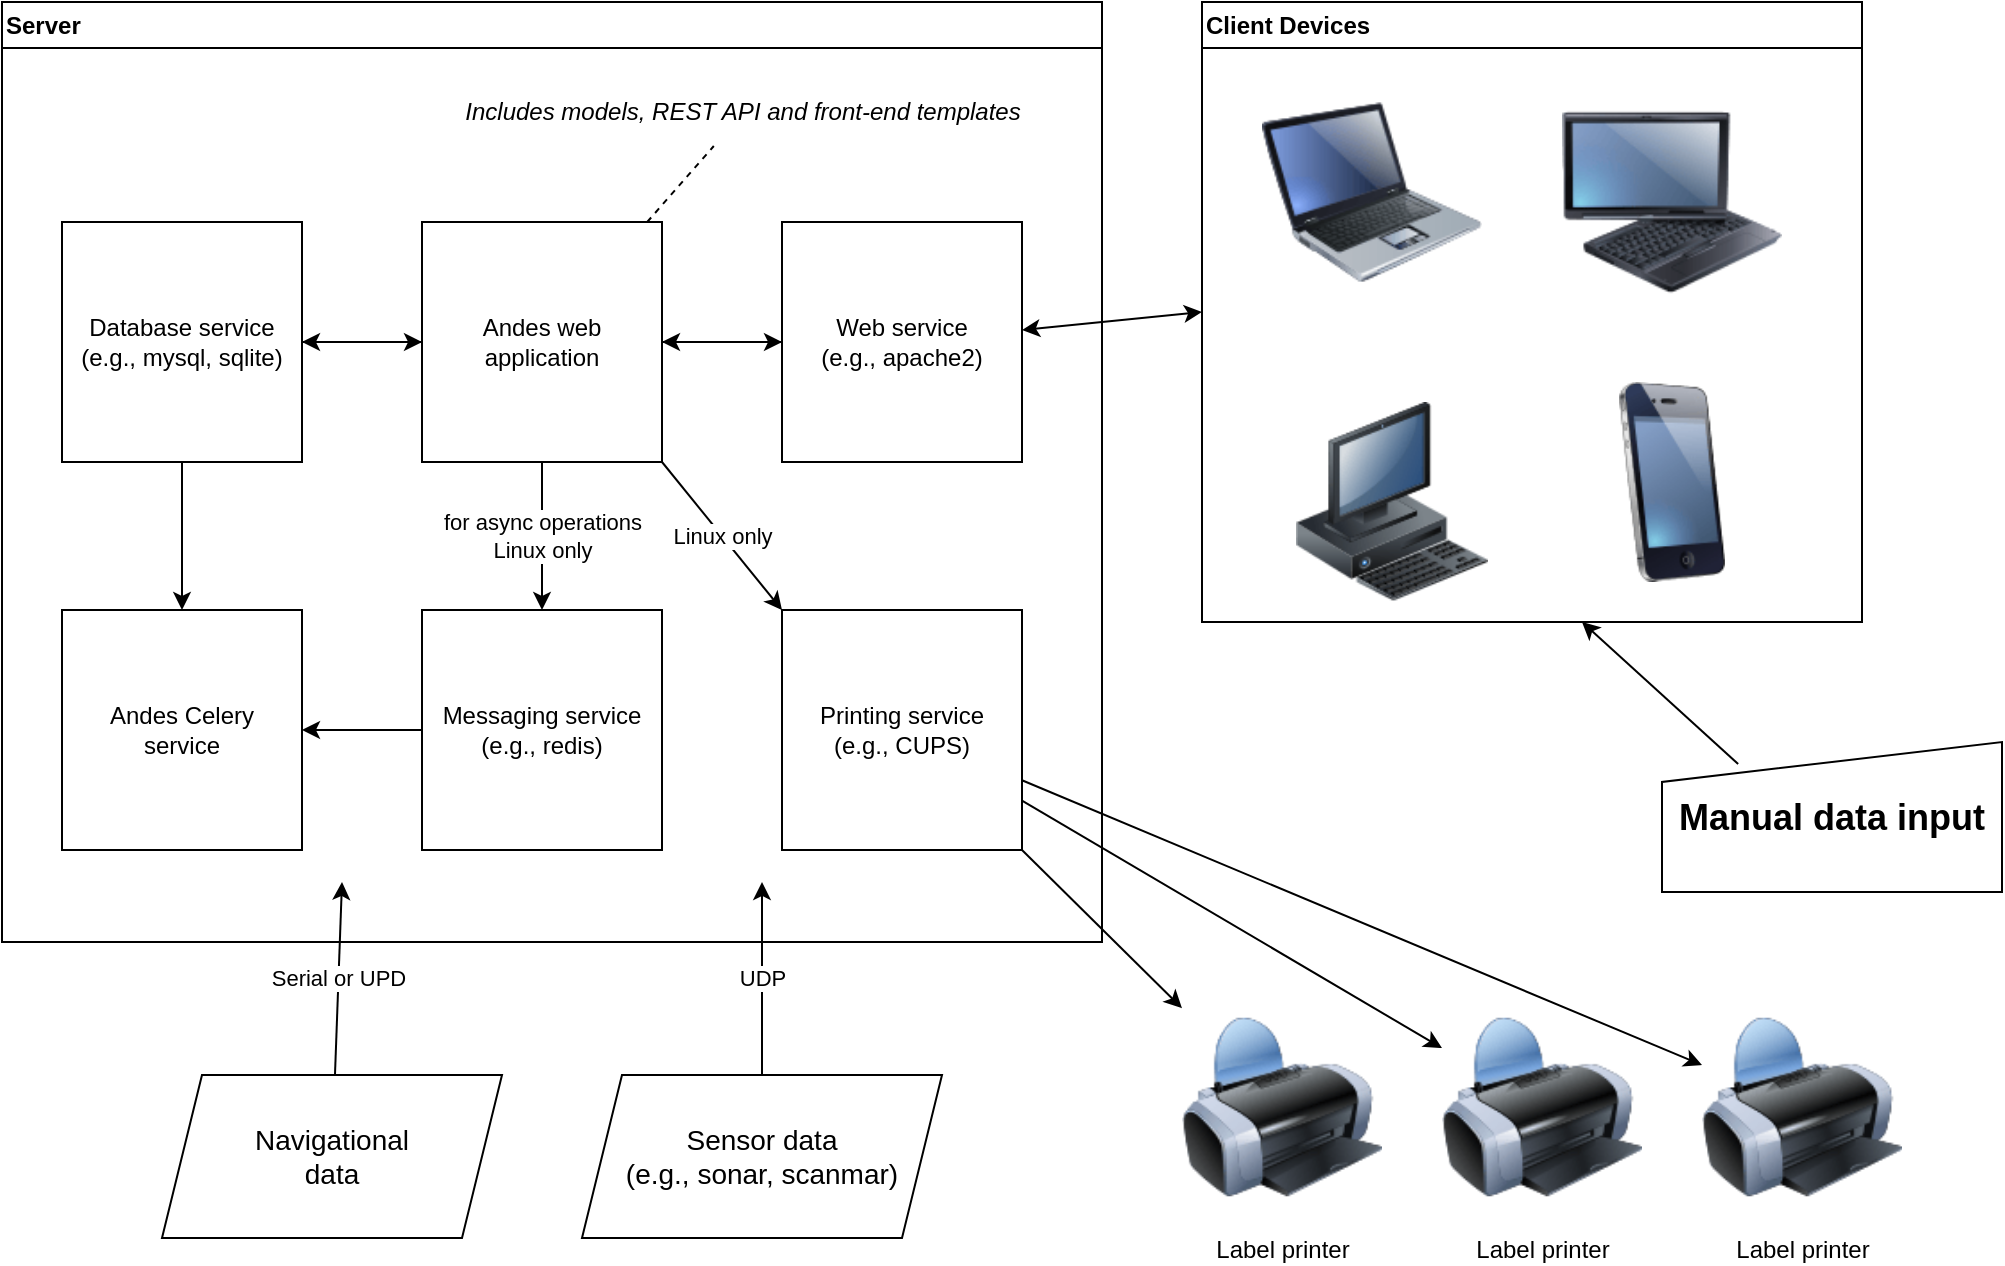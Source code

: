 <mxfile version="21.3.7" type="github">
  <diagram id="R2lEEEUBdFMjLlhIrx00" name="Page-1">
    <mxGraphModel dx="1194" dy="766" grid="1" gridSize="10" guides="1" tooltips="1" connect="1" arrows="1" fold="1" page="1" pageScale="1" pageWidth="1100" pageHeight="850" math="0" shadow="0" extFonts="Permanent Marker^https://fonts.googleapis.com/css?family=Permanent+Marker">
      <root>
        <mxCell id="0" />
        <mxCell id="1" parent="0" />
        <mxCell id="8GuR-a8V1e1RuhHZd9S7-1" value="Server" style="swimlane;whiteSpace=wrap;html=1;align=left;" vertex="1" parent="1">
          <mxGeometry x="10" y="10" width="550" height="470" as="geometry" />
        </mxCell>
        <mxCell id="8GuR-a8V1e1RuhHZd9S7-34" value="" style="rounded=0;orthogonalLoop=1;jettySize=auto;html=1;" edge="1" parent="8GuR-a8V1e1RuhHZd9S7-1" source="8GuR-a8V1e1RuhHZd9S7-2" target="8GuR-a8V1e1RuhHZd9S7-3">
          <mxGeometry relative="1" as="geometry" />
        </mxCell>
        <mxCell id="8GuR-a8V1e1RuhHZd9S7-38" value="" style="rounded=0;orthogonalLoop=1;jettySize=auto;html=1;" edge="1" parent="8GuR-a8V1e1RuhHZd9S7-1" source="8GuR-a8V1e1RuhHZd9S7-2" target="8GuR-a8V1e1RuhHZd9S7-5">
          <mxGeometry relative="1" as="geometry" />
        </mxCell>
        <mxCell id="8GuR-a8V1e1RuhHZd9S7-2" value="Database service&lt;br&gt;(e.g., mysql, sqlite)" style="whiteSpace=wrap;html=1;aspect=fixed;" vertex="1" parent="8GuR-a8V1e1RuhHZd9S7-1">
          <mxGeometry x="30" y="110" width="120" height="120" as="geometry" />
        </mxCell>
        <mxCell id="8GuR-a8V1e1RuhHZd9S7-35" value="for async operations&lt;br&gt;Linux only" style="rounded=0;orthogonalLoop=1;jettySize=auto;html=1;" edge="1" parent="8GuR-a8V1e1RuhHZd9S7-1" source="8GuR-a8V1e1RuhHZd9S7-3" target="8GuR-a8V1e1RuhHZd9S7-6">
          <mxGeometry relative="1" as="geometry" />
        </mxCell>
        <mxCell id="8GuR-a8V1e1RuhHZd9S7-36" value="" style="rounded=0;orthogonalLoop=1;jettySize=auto;html=1;" edge="1" parent="8GuR-a8V1e1RuhHZd9S7-1" source="8GuR-a8V1e1RuhHZd9S7-3" target="8GuR-a8V1e1RuhHZd9S7-4">
          <mxGeometry relative="1" as="geometry" />
        </mxCell>
        <mxCell id="8GuR-a8V1e1RuhHZd9S7-39" value="" style="rounded=0;orthogonalLoop=1;jettySize=auto;html=1;" edge="1" parent="8GuR-a8V1e1RuhHZd9S7-1" source="8GuR-a8V1e1RuhHZd9S7-3" target="8GuR-a8V1e1RuhHZd9S7-2">
          <mxGeometry relative="1" as="geometry" />
        </mxCell>
        <mxCell id="8GuR-a8V1e1RuhHZd9S7-48" value="" style="rounded=0;orthogonalLoop=1;jettySize=auto;html=1;dashed=1;endArrow=none;endFill=0;entryX=0.453;entryY=1.067;entryDx=0;entryDy=0;entryPerimeter=0;" edge="1" parent="8GuR-a8V1e1RuhHZd9S7-1" source="8GuR-a8V1e1RuhHZd9S7-3" target="8GuR-a8V1e1RuhHZd9S7-43">
          <mxGeometry relative="1" as="geometry">
            <mxPoint x="304" y="85" as="targetPoint" />
          </mxGeometry>
        </mxCell>
        <mxCell id="8GuR-a8V1e1RuhHZd9S7-3" value="Andes web application" style="whiteSpace=wrap;html=1;aspect=fixed;" vertex="1" parent="8GuR-a8V1e1RuhHZd9S7-1">
          <mxGeometry x="210" y="110" width="120" height="120" as="geometry" />
        </mxCell>
        <mxCell id="8GuR-a8V1e1RuhHZd9S7-40" value="" style="rounded=0;orthogonalLoop=1;jettySize=auto;html=1;" edge="1" parent="8GuR-a8V1e1RuhHZd9S7-1" source="8GuR-a8V1e1RuhHZd9S7-4" target="8GuR-a8V1e1RuhHZd9S7-3">
          <mxGeometry relative="1" as="geometry" />
        </mxCell>
        <mxCell id="8GuR-a8V1e1RuhHZd9S7-4" value="Web service&lt;br&gt;(e.g., apache2)" style="whiteSpace=wrap;html=1;aspect=fixed;" vertex="1" parent="8GuR-a8V1e1RuhHZd9S7-1">
          <mxGeometry x="390" y="110" width="120" height="120" as="geometry" />
        </mxCell>
        <mxCell id="8GuR-a8V1e1RuhHZd9S7-5" value="Andes Celery&lt;br&gt;service" style="whiteSpace=wrap;html=1;aspect=fixed;" vertex="1" parent="8GuR-a8V1e1RuhHZd9S7-1">
          <mxGeometry x="30" y="304" width="120" height="120" as="geometry" />
        </mxCell>
        <mxCell id="8GuR-a8V1e1RuhHZd9S7-42" value="" style="rounded=0;orthogonalLoop=1;jettySize=auto;html=1;" edge="1" parent="8GuR-a8V1e1RuhHZd9S7-1" source="8GuR-a8V1e1RuhHZd9S7-6" target="8GuR-a8V1e1RuhHZd9S7-5">
          <mxGeometry relative="1" as="geometry" />
        </mxCell>
        <mxCell id="8GuR-a8V1e1RuhHZd9S7-6" value="Messaging service&lt;br&gt;(e.g., redis)" style="whiteSpace=wrap;html=1;aspect=fixed;" vertex="1" parent="8GuR-a8V1e1RuhHZd9S7-1">
          <mxGeometry x="210" y="304" width="120" height="120" as="geometry" />
        </mxCell>
        <mxCell id="8GuR-a8V1e1RuhHZd9S7-7" value="Printing service&lt;br&gt;(e.g., CUPS)" style="whiteSpace=wrap;html=1;aspect=fixed;" vertex="1" parent="8GuR-a8V1e1RuhHZd9S7-1">
          <mxGeometry x="390" y="304" width="120" height="120" as="geometry" />
        </mxCell>
        <mxCell id="8GuR-a8V1e1RuhHZd9S7-37" value="Linux only" style="rounded=0;orthogonalLoop=1;jettySize=auto;html=1;exitX=1;exitY=1;exitDx=0;exitDy=0;entryX=0;entryY=0;entryDx=0;entryDy=0;" edge="1" parent="8GuR-a8V1e1RuhHZd9S7-1" source="8GuR-a8V1e1RuhHZd9S7-3" target="8GuR-a8V1e1RuhHZd9S7-7">
          <mxGeometry relative="1" as="geometry">
            <mxPoint x="280" y="240" as="sourcePoint" />
            <mxPoint x="440" y="285" as="targetPoint" />
          </mxGeometry>
        </mxCell>
        <mxCell id="8GuR-a8V1e1RuhHZd9S7-43" value="Includes models, REST API and front-end templates" style="text;html=1;align=center;verticalAlign=middle;resizable=0;points=[];autosize=1;strokeColor=none;fillColor=none;fontStyle=2" vertex="1" parent="8GuR-a8V1e1RuhHZd9S7-1">
          <mxGeometry x="220" y="40" width="300" height="30" as="geometry" />
        </mxCell>
        <mxCell id="8GuR-a8V1e1RuhHZd9S7-51" value="" style="rounded=0;orthogonalLoop=1;jettySize=auto;html=1;exitX=0.224;exitY=0.147;exitDx=0;exitDy=0;exitPerimeter=0;" edge="1" parent="1" source="8GuR-a8V1e1RuhHZd9S7-8">
          <mxGeometry relative="1" as="geometry">
            <mxPoint x="800" y="320" as="targetPoint" />
          </mxGeometry>
        </mxCell>
        <mxCell id="8GuR-a8V1e1RuhHZd9S7-8" value="&lt;font style=&quot;font-size: 18px;&quot;&gt;Manual data input&lt;/font&gt;" style="shape=manualInput;whiteSpace=wrap;html=1;size=20;fontSize=16;fontStyle=1" vertex="1" parent="1">
          <mxGeometry x="840" y="380" width="170" height="75" as="geometry" />
        </mxCell>
        <mxCell id="8GuR-a8V1e1RuhHZd9S7-58" value="UDP" style="rounded=0;orthogonalLoop=1;jettySize=auto;html=1;" edge="1" parent="1" source="8GuR-a8V1e1RuhHZd9S7-9">
          <mxGeometry relative="1" as="geometry">
            <mxPoint x="390" y="450" as="targetPoint" />
          </mxGeometry>
        </mxCell>
        <mxCell id="8GuR-a8V1e1RuhHZd9S7-9" value="Sensor data&lt;br style=&quot;font-size: 14px;&quot;&gt;(e.g., sonar, scanmar)" style="shape=parallelogram;perimeter=parallelogramPerimeter;whiteSpace=wrap;html=1;fixedSize=1;fontSize=14;" vertex="1" parent="1">
          <mxGeometry x="300" y="546.5" width="180" height="81.5" as="geometry" />
        </mxCell>
        <mxCell id="8GuR-a8V1e1RuhHZd9S7-59" value="Serial or UPD" style="rounded=0;orthogonalLoop=1;jettySize=auto;html=1;" edge="1" parent="1" source="8GuR-a8V1e1RuhHZd9S7-10">
          <mxGeometry relative="1" as="geometry">
            <mxPoint x="180" y="450" as="targetPoint" />
          </mxGeometry>
        </mxCell>
        <mxCell id="8GuR-a8V1e1RuhHZd9S7-10" value="Navigational &lt;br style=&quot;font-size: 14px;&quot;&gt;data" style="shape=parallelogram;perimeter=parallelogramPerimeter;whiteSpace=wrap;html=1;fixedSize=1;fontSize=14;" vertex="1" parent="1">
          <mxGeometry x="90" y="546.5" width="170" height="81.5" as="geometry" />
        </mxCell>
        <mxCell id="8GuR-a8V1e1RuhHZd9S7-11" value="Client Devices" style="swimlane;whiteSpace=wrap;html=1;align=left;" vertex="1" parent="1">
          <mxGeometry x="610" y="10" width="330" height="310" as="geometry" />
        </mxCell>
        <mxCell id="8GuR-a8V1e1RuhHZd9S7-19" value="" style="image;html=1;image=img/lib/clip_art/computers/Laptop_128x128.png" vertex="1" parent="8GuR-a8V1e1RuhHZd9S7-11">
          <mxGeometry x="30" y="45" width="110" height="100" as="geometry" />
        </mxCell>
        <mxCell id="8GuR-a8V1e1RuhHZd9S7-21" value="" style="image;html=1;image=img/lib/clip_art/computers/Fujitsu_Tablet_128x128.png" vertex="1" parent="8GuR-a8V1e1RuhHZd9S7-11">
          <mxGeometry x="180" y="45" width="110" height="110" as="geometry" />
        </mxCell>
        <mxCell id="8GuR-a8V1e1RuhHZd9S7-27" value="" style="image;html=1;image=img/lib/clip_art/telecommunication/iPhone_128x128.png" vertex="1" parent="8GuR-a8V1e1RuhHZd9S7-11">
          <mxGeometry x="180" y="190" width="110" height="100" as="geometry" />
        </mxCell>
        <mxCell id="8GuR-a8V1e1RuhHZd9S7-30" value="" style="image;html=1;image=img/lib/clip_art/computers/Workstation_128x128.png" vertex="1" parent="8GuR-a8V1e1RuhHZd9S7-11">
          <mxGeometry x="40" y="200" width="110" height="100" as="geometry" />
        </mxCell>
        <mxCell id="8GuR-a8V1e1RuhHZd9S7-49" value="Label printer" style="image;html=1;image=img/lib/clip_art/computers/Printer_128x128.png" vertex="1" parent="1">
          <mxGeometry x="600" y="505" width="100" height="115" as="geometry" />
        </mxCell>
        <mxCell id="8GuR-a8V1e1RuhHZd9S7-41" style="rounded=0;orthogonalLoop=1;jettySize=auto;html=1;startArrow=classic;startFill=1;entryX=0;entryY=0.5;entryDx=0;entryDy=0;" edge="1" parent="1" source="8GuR-a8V1e1RuhHZd9S7-4" target="8GuR-a8V1e1RuhHZd9S7-11">
          <mxGeometry relative="1" as="geometry">
            <mxPoint x="770" y="185" as="targetPoint" />
          </mxGeometry>
        </mxCell>
        <mxCell id="8GuR-a8V1e1RuhHZd9S7-53" value="" style="rounded=0;orthogonalLoop=1;jettySize=auto;html=1;exitX=1;exitY=1;exitDx=0;exitDy=0;" edge="1" parent="1" source="8GuR-a8V1e1RuhHZd9S7-7" target="8GuR-a8V1e1RuhHZd9S7-49">
          <mxGeometry x="0.187" y="1" relative="1" as="geometry">
            <mxPoint x="350" y="250" as="sourcePoint" />
            <mxPoint x="410" y="324" as="targetPoint" />
            <mxPoint as="offset" />
          </mxGeometry>
        </mxCell>
        <mxCell id="8GuR-a8V1e1RuhHZd9S7-54" value="Label printer" style="image;html=1;image=img/lib/clip_art/computers/Printer_128x128.png" vertex="1" parent="1">
          <mxGeometry x="730" y="505" width="100" height="115" as="geometry" />
        </mxCell>
        <mxCell id="8GuR-a8V1e1RuhHZd9S7-55" value="Label printer" style="image;html=1;image=img/lib/clip_art/computers/Printer_128x128.png" vertex="1" parent="1">
          <mxGeometry x="860" y="505" width="100" height="115" as="geometry" />
        </mxCell>
        <mxCell id="8GuR-a8V1e1RuhHZd9S7-56" value="" style="rounded=0;orthogonalLoop=1;jettySize=auto;html=1;" edge="1" parent="1" source="8GuR-a8V1e1RuhHZd9S7-7" target="8GuR-a8V1e1RuhHZd9S7-54">
          <mxGeometry x="0.187" y="1" relative="1" as="geometry">
            <mxPoint x="520" y="430" as="sourcePoint" />
            <mxPoint x="610" y="523" as="targetPoint" />
            <mxPoint as="offset" />
          </mxGeometry>
        </mxCell>
        <mxCell id="8GuR-a8V1e1RuhHZd9S7-57" value="" style="rounded=0;orthogonalLoop=1;jettySize=auto;html=1;" edge="1" parent="1" source="8GuR-a8V1e1RuhHZd9S7-7" target="8GuR-a8V1e1RuhHZd9S7-55">
          <mxGeometry x="0.187" y="1" relative="1" as="geometry">
            <mxPoint x="530" y="420" as="sourcePoint" />
            <mxPoint x="730" y="538" as="targetPoint" />
            <mxPoint as="offset" />
          </mxGeometry>
        </mxCell>
      </root>
    </mxGraphModel>
  </diagram>
</mxfile>

